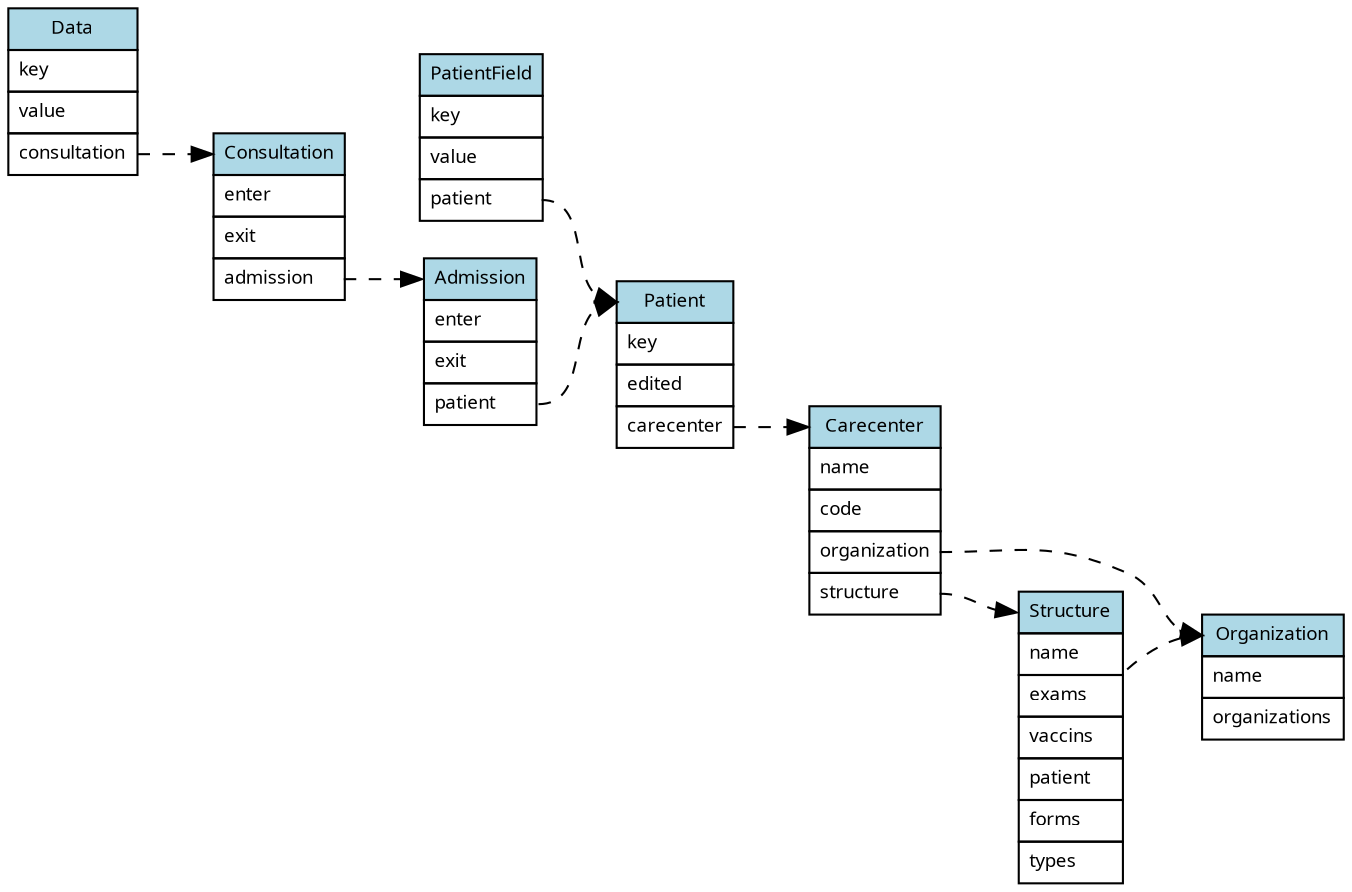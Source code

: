 digraph models_diagram{
        graph[rankdir=LR, overlap=false, splines=true];
        node [shape=record, fontsize=9, fontname="Verdana"];
        edge [style=dashed];

Organization [shape=none, margin=0, label=<
        <table border="0" cellborder="1" cellspacing="0" cellpadding="4">
        <tr><td port="0" bgcolor="lightblue">Organization</td></tr>
        <tr><td align="left">name</td></tr>
        <tr><td port="organizations" align="left">organizations</td></tr>
        </table>>];

Structure [shape=none, margin=0, label=<
        <table border="0" cellborder="1" cellspacing="0" cellpadding="4">
        <tr><td port="0" bgcolor="lightblue">Structure</td></tr>
        <tr><td align="left">name</td></tr>
        <tr><td align="left">exams</td></tr>
        <tr><td align="left">vaccins</td></tr>
        <tr><td align="left">patient</td></tr>
        <tr><td align="left">forms</td></tr>
        <tr><td align="left">types</td></tr>
        </table>>];

Carecenter [shape=none, margin=0, label=<
        <table border="0" cellborder="1" cellspacing="0" cellpadding="4">
        <tr><td port="0" bgcolor="lightblue">Carecenter</td></tr>
        <tr><td align="left">name</td></tr>
        <tr><td align="left">code</td></tr>
        <tr><td port="organization" align="left">organization</td></tr>
        <tr><td port="structure" align="left">structure</td></tr>
        </table>>];

Patient [shape=none, margin=0, label=<
        <table border="0" cellborder="1" cellspacing="0" cellpadding="4">
        <tr><td port="0" bgcolor="lightblue">Patient</td></tr>
        <tr><td align="left">key</td></tr>
        <tr><td align="left">edited</td></tr>
        <tr><td port="carecenter" align="left">carecenter</td></tr>
        </table>>];

PatientField [shape=none, margin=0, label=<
        <table border="0" cellborder="1" cellspacing="0" cellpadding="4">
        <tr><td port="0" bgcolor="lightblue">PatientField</td></tr>
        <tr><td align="left">key</td></tr>
        <tr><td align="left">value</td></tr>
        <tr><td port="patient" align="left">patient</td></tr>
        </table>>];

Admission [shape=none, margin=0, label=<
        <table border="0" cellborder="1" cellspacing="0" cellpadding="4">
        <tr><td port="0" bgcolor="lightblue">Admission</td></tr>
        <tr><td align="left">enter</td></tr>
        <tr><td align="left">exit</td></tr>
        <tr><td port="patient" align="left">patient</td></tr>
        </table>>];

Consultation [shape=none, margin=0, label=<
        <table border="0" cellborder="1" cellspacing="0" cellpadding="4">
        <tr><td port="0" bgcolor="lightblue">Consultation</td></tr>
        <tr><td align="left">enter</td></tr>
        <tr><td align="left">exit</td></tr>
        <tr><td port="admission" align="left">admission</td></tr>
        </table>>];

Data [shape=none, margin=0, label=<
        <table border="0" cellborder="1" cellspacing="0" cellpadding="4">
        <tr><td port="0" bgcolor="lightblue">Data</td></tr>
        <tr><td align="left">key</td></tr>
        <tr><td align="left">value</td></tr>
        <tr><td port="consultation" align="left">consultation</td></tr>
        </table>>];



Structure:organization -> Organization:0;
Carecenter:organization -> Organization:0;
Carecenter:structure -> Structure:0;
Patient:carecenter -> Carecenter:0;
PatientField:patient -> Patient:0;
Admission:patient -> Patient:0;
Data:consultation -> Consultation:0;
Consultation:admission -> Admission:0;

}